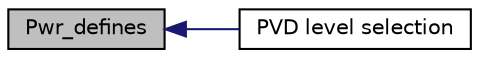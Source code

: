 digraph "Pwr_defines"
{
  edge [fontname="Helvetica",fontsize="10",labelfontname="Helvetica",labelfontsize="10"];
  node [fontname="Helvetica",fontsize="10",shape=record];
  rankdir=LR;
  Node0 [label="Pwr_defines",height=0.2,width=0.4,color="black", fillcolor="grey75", style="filled" fontcolor="black"];
  Node1 [label="PVD level selection",height=0.2,width=0.4,color="black", fillcolor="white", style="filled",URL="$group__pwr__pls.html"];
  Node0->Node1 [shape=plaintext, color="midnightblue", dir="back", style="solid"];
}
